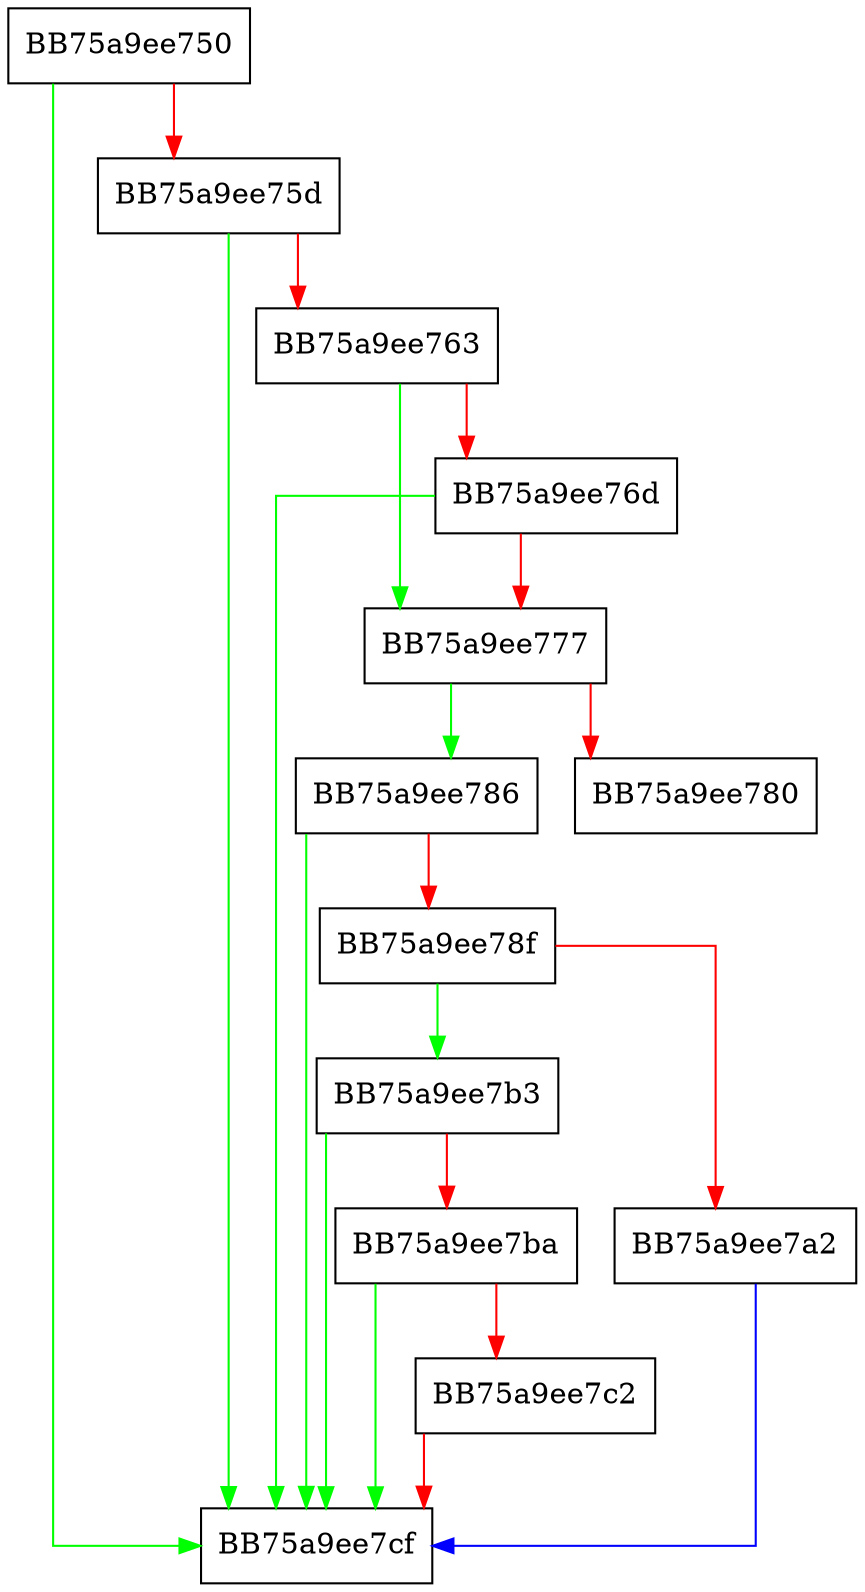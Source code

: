 digraph _Destroy {
  node [shape="box"];
  graph [splines=ortho];
  BB75a9ee750 -> BB75a9ee7cf [color="green"];
  BB75a9ee750 -> BB75a9ee75d [color="red"];
  BB75a9ee75d -> BB75a9ee7cf [color="green"];
  BB75a9ee75d -> BB75a9ee763 [color="red"];
  BB75a9ee763 -> BB75a9ee777 [color="green"];
  BB75a9ee763 -> BB75a9ee76d [color="red"];
  BB75a9ee76d -> BB75a9ee7cf [color="green"];
  BB75a9ee76d -> BB75a9ee777 [color="red"];
  BB75a9ee777 -> BB75a9ee786 [color="green"];
  BB75a9ee777 -> BB75a9ee780 [color="red"];
  BB75a9ee786 -> BB75a9ee7cf [color="green"];
  BB75a9ee786 -> BB75a9ee78f [color="red"];
  BB75a9ee78f -> BB75a9ee7b3 [color="green"];
  BB75a9ee78f -> BB75a9ee7a2 [color="red"];
  BB75a9ee7a2 -> BB75a9ee7cf [color="blue"];
  BB75a9ee7b3 -> BB75a9ee7cf [color="green"];
  BB75a9ee7b3 -> BB75a9ee7ba [color="red"];
  BB75a9ee7ba -> BB75a9ee7cf [color="green"];
  BB75a9ee7ba -> BB75a9ee7c2 [color="red"];
  BB75a9ee7c2 -> BB75a9ee7cf [color="red"];
}